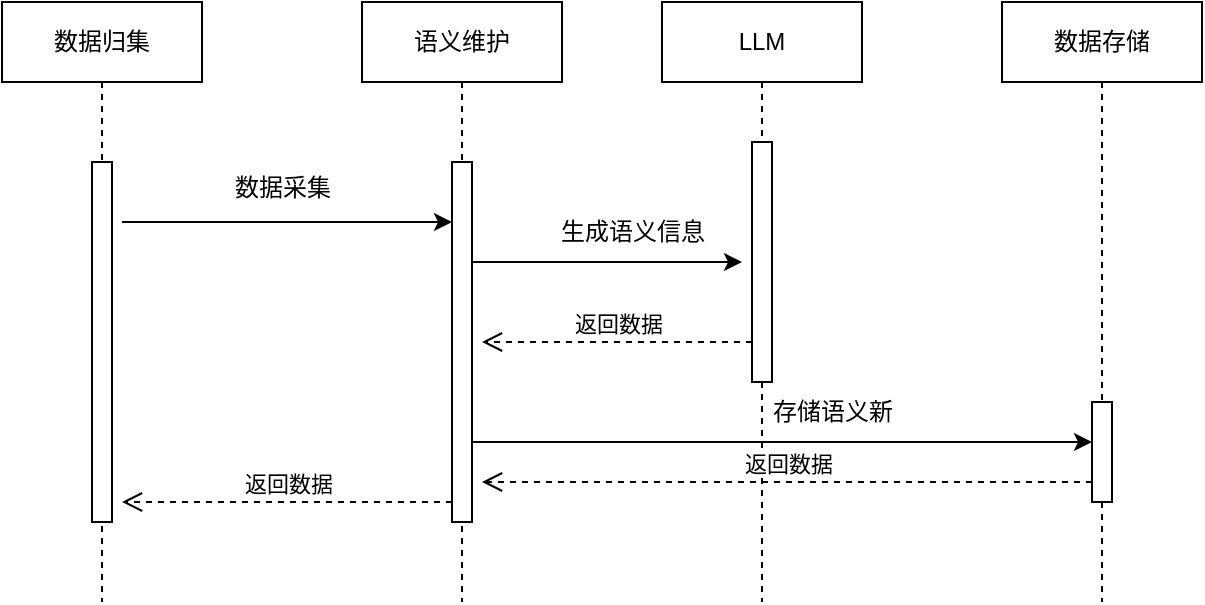 <mxfile version="27.1.4">
  <diagram name="第 1 页" id="ANvBE_03ElUcIdPP_W0P">
    <mxGraphModel dx="902" dy="464" grid="1" gridSize="10" guides="1" tooltips="1" connect="1" arrows="1" fold="1" page="1" pageScale="1" pageWidth="827" pageHeight="1169" math="0" shadow="0">
      <root>
        <mxCell id="0" />
        <mxCell id="1" parent="0" />
        <mxCell id="vpjC0Q9sqjXLLmfRVi7k-3" value="数据归集" style="shape=umlLifeline;perimeter=lifelinePerimeter;whiteSpace=wrap;html=1;container=1;dropTarget=0;collapsible=0;recursiveResize=0;outlineConnect=0;portConstraint=eastwest;newEdgeStyle={&quot;curved&quot;:0,&quot;rounded&quot;:0};" vertex="1" parent="1">
          <mxGeometry x="200" y="70" width="100" height="300" as="geometry" />
        </mxCell>
        <mxCell id="vpjC0Q9sqjXLLmfRVi7k-5" value="" style="html=1;points=[[0,0,0,0,5],[0,1,0,0,-5],[1,0,0,0,5],[1,1,0,0,-5]];perimeter=orthogonalPerimeter;outlineConnect=0;targetShapes=umlLifeline;portConstraint=eastwest;newEdgeStyle={&quot;curved&quot;:0,&quot;rounded&quot;:0};" vertex="1" parent="vpjC0Q9sqjXLLmfRVi7k-3">
          <mxGeometry x="45" y="80" width="10" height="180" as="geometry" />
        </mxCell>
        <mxCell id="vpjC0Q9sqjXLLmfRVi7k-4" value="语义维护" style="shape=umlLifeline;perimeter=lifelinePerimeter;whiteSpace=wrap;html=1;container=1;dropTarget=0;collapsible=0;recursiveResize=0;outlineConnect=0;portConstraint=eastwest;newEdgeStyle={&quot;curved&quot;:0,&quot;rounded&quot;:0};" vertex="1" parent="1">
          <mxGeometry x="380" y="70" width="100" height="300" as="geometry" />
        </mxCell>
        <mxCell id="vpjC0Q9sqjXLLmfRVi7k-7" value="" style="html=1;points=[[0,0,0,0,5],[0,1,0,0,-5],[1,0,0,0,5],[1,1,0,0,-5]];perimeter=orthogonalPerimeter;outlineConnect=0;targetShapes=umlLifeline;portConstraint=eastwest;newEdgeStyle={&quot;curved&quot;:0,&quot;rounded&quot;:0};" vertex="1" parent="vpjC0Q9sqjXLLmfRVi7k-4">
          <mxGeometry x="45" y="80" width="10" height="180" as="geometry" />
        </mxCell>
        <mxCell id="vpjC0Q9sqjXLLmfRVi7k-6" value="数据存储" style="shape=umlLifeline;perimeter=lifelinePerimeter;whiteSpace=wrap;html=1;container=1;dropTarget=0;collapsible=0;recursiveResize=0;outlineConnect=0;portConstraint=eastwest;newEdgeStyle={&quot;curved&quot;:0,&quot;rounded&quot;:0};" vertex="1" parent="1">
          <mxGeometry x="700" y="70" width="100" height="300" as="geometry" />
        </mxCell>
        <mxCell id="vpjC0Q9sqjXLLmfRVi7k-8" value="" style="html=1;points=[[0,0,0,0,5],[0,1,0,0,-5],[1,0,0,0,5],[1,1,0,0,-5]];perimeter=orthogonalPerimeter;outlineConnect=0;targetShapes=umlLifeline;portConstraint=eastwest;newEdgeStyle={&quot;curved&quot;:0,&quot;rounded&quot;:0};" vertex="1" parent="vpjC0Q9sqjXLLmfRVi7k-6">
          <mxGeometry x="45" y="200" width="10" height="50" as="geometry" />
        </mxCell>
        <mxCell id="vpjC0Q9sqjXLLmfRVi7k-11" style="edgeStyle=orthogonalEdgeStyle;rounded=0;orthogonalLoop=1;jettySize=auto;html=1;curved=0;" edge="1" parent="1">
          <mxGeometry relative="1" as="geometry">
            <mxPoint x="260" y="180" as="sourcePoint" />
            <mxPoint x="425" y="180" as="targetPoint" />
          </mxGeometry>
        </mxCell>
        <mxCell id="vpjC0Q9sqjXLLmfRVi7k-12" value="数据采集" style="text;html=1;align=center;verticalAlign=middle;resizable=0;points=[];autosize=1;strokeColor=none;fillColor=none;" vertex="1" parent="1">
          <mxGeometry x="305" y="148" width="70" height="30" as="geometry" />
        </mxCell>
        <mxCell id="vpjC0Q9sqjXLLmfRVi7k-13" value="LLM" style="shape=umlLifeline;perimeter=lifelinePerimeter;whiteSpace=wrap;html=1;container=1;dropTarget=0;collapsible=0;recursiveResize=0;outlineConnect=0;portConstraint=eastwest;newEdgeStyle={&quot;curved&quot;:0,&quot;rounded&quot;:0};" vertex="1" parent="1">
          <mxGeometry x="530" y="70" width="100" height="300" as="geometry" />
        </mxCell>
        <mxCell id="vpjC0Q9sqjXLLmfRVi7k-14" value="" style="html=1;points=[[0,0,0,0,5],[0,1,0,0,-5],[1,0,0,0,5],[1,1,0,0,-5]];perimeter=orthogonalPerimeter;outlineConnect=0;targetShapes=umlLifeline;portConstraint=eastwest;newEdgeStyle={&quot;curved&quot;:0,&quot;rounded&quot;:0};" vertex="1" parent="vpjC0Q9sqjXLLmfRVi7k-13">
          <mxGeometry x="45" y="70" width="10" height="120" as="geometry" />
        </mxCell>
        <mxCell id="vpjC0Q9sqjXLLmfRVi7k-15" style="edgeStyle=orthogonalEdgeStyle;rounded=0;orthogonalLoop=1;jettySize=auto;html=1;curved=0;" edge="1" parent="1">
          <mxGeometry relative="1" as="geometry">
            <mxPoint x="435" y="200" as="sourcePoint" />
            <mxPoint x="570" y="200" as="targetPoint" />
          </mxGeometry>
        </mxCell>
        <mxCell id="vpjC0Q9sqjXLLmfRVi7k-17" value="生成语义信息" style="text;html=1;align=center;verticalAlign=middle;resizable=0;points=[];autosize=1;strokeColor=none;fillColor=none;" vertex="1" parent="1">
          <mxGeometry x="465" y="170" width="100" height="30" as="geometry" />
        </mxCell>
        <mxCell id="vpjC0Q9sqjXLLmfRVi7k-18" value="存储语义新" style="text;html=1;align=center;verticalAlign=middle;resizable=0;points=[];autosize=1;strokeColor=none;fillColor=none;" vertex="1" parent="1">
          <mxGeometry x="575" y="260" width="80" height="30" as="geometry" />
        </mxCell>
        <mxCell id="vpjC0Q9sqjXLLmfRVi7k-19" value="返回数据" style="html=1;verticalAlign=bottom;endArrow=open;dashed=1;endSize=8;curved=0;rounded=0;" edge="1" parent="1">
          <mxGeometry relative="1" as="geometry">
            <mxPoint x="575" y="240" as="sourcePoint" />
            <mxPoint x="440" y="240" as="targetPoint" />
          </mxGeometry>
        </mxCell>
        <mxCell id="vpjC0Q9sqjXLLmfRVi7k-25" style="edgeStyle=orthogonalEdgeStyle;rounded=0;orthogonalLoop=1;jettySize=auto;html=1;curved=0;" edge="1" parent="1">
          <mxGeometry relative="1" as="geometry">
            <mxPoint x="435" y="290" as="sourcePoint" />
            <mxPoint x="745" y="290" as="targetPoint" />
            <Array as="points">
              <mxPoint x="510" y="290" />
              <mxPoint x="510" y="290" />
            </Array>
          </mxGeometry>
        </mxCell>
        <mxCell id="vpjC0Q9sqjXLLmfRVi7k-26" value="返回数据" style="html=1;verticalAlign=bottom;endArrow=open;dashed=1;endSize=8;curved=0;rounded=0;" edge="1" parent="1">
          <mxGeometry relative="1" as="geometry">
            <mxPoint x="745" y="310" as="sourcePoint" />
            <mxPoint x="440" y="310" as="targetPoint" />
          </mxGeometry>
        </mxCell>
        <mxCell id="vpjC0Q9sqjXLLmfRVi7k-27" value="返回数据" style="html=1;verticalAlign=bottom;endArrow=open;dashed=1;endSize=8;curved=0;rounded=0;" edge="1" parent="1">
          <mxGeometry relative="1" as="geometry">
            <mxPoint x="425" y="320" as="sourcePoint" />
            <mxPoint x="260" y="320" as="targetPoint" />
          </mxGeometry>
        </mxCell>
      </root>
    </mxGraphModel>
  </diagram>
</mxfile>
